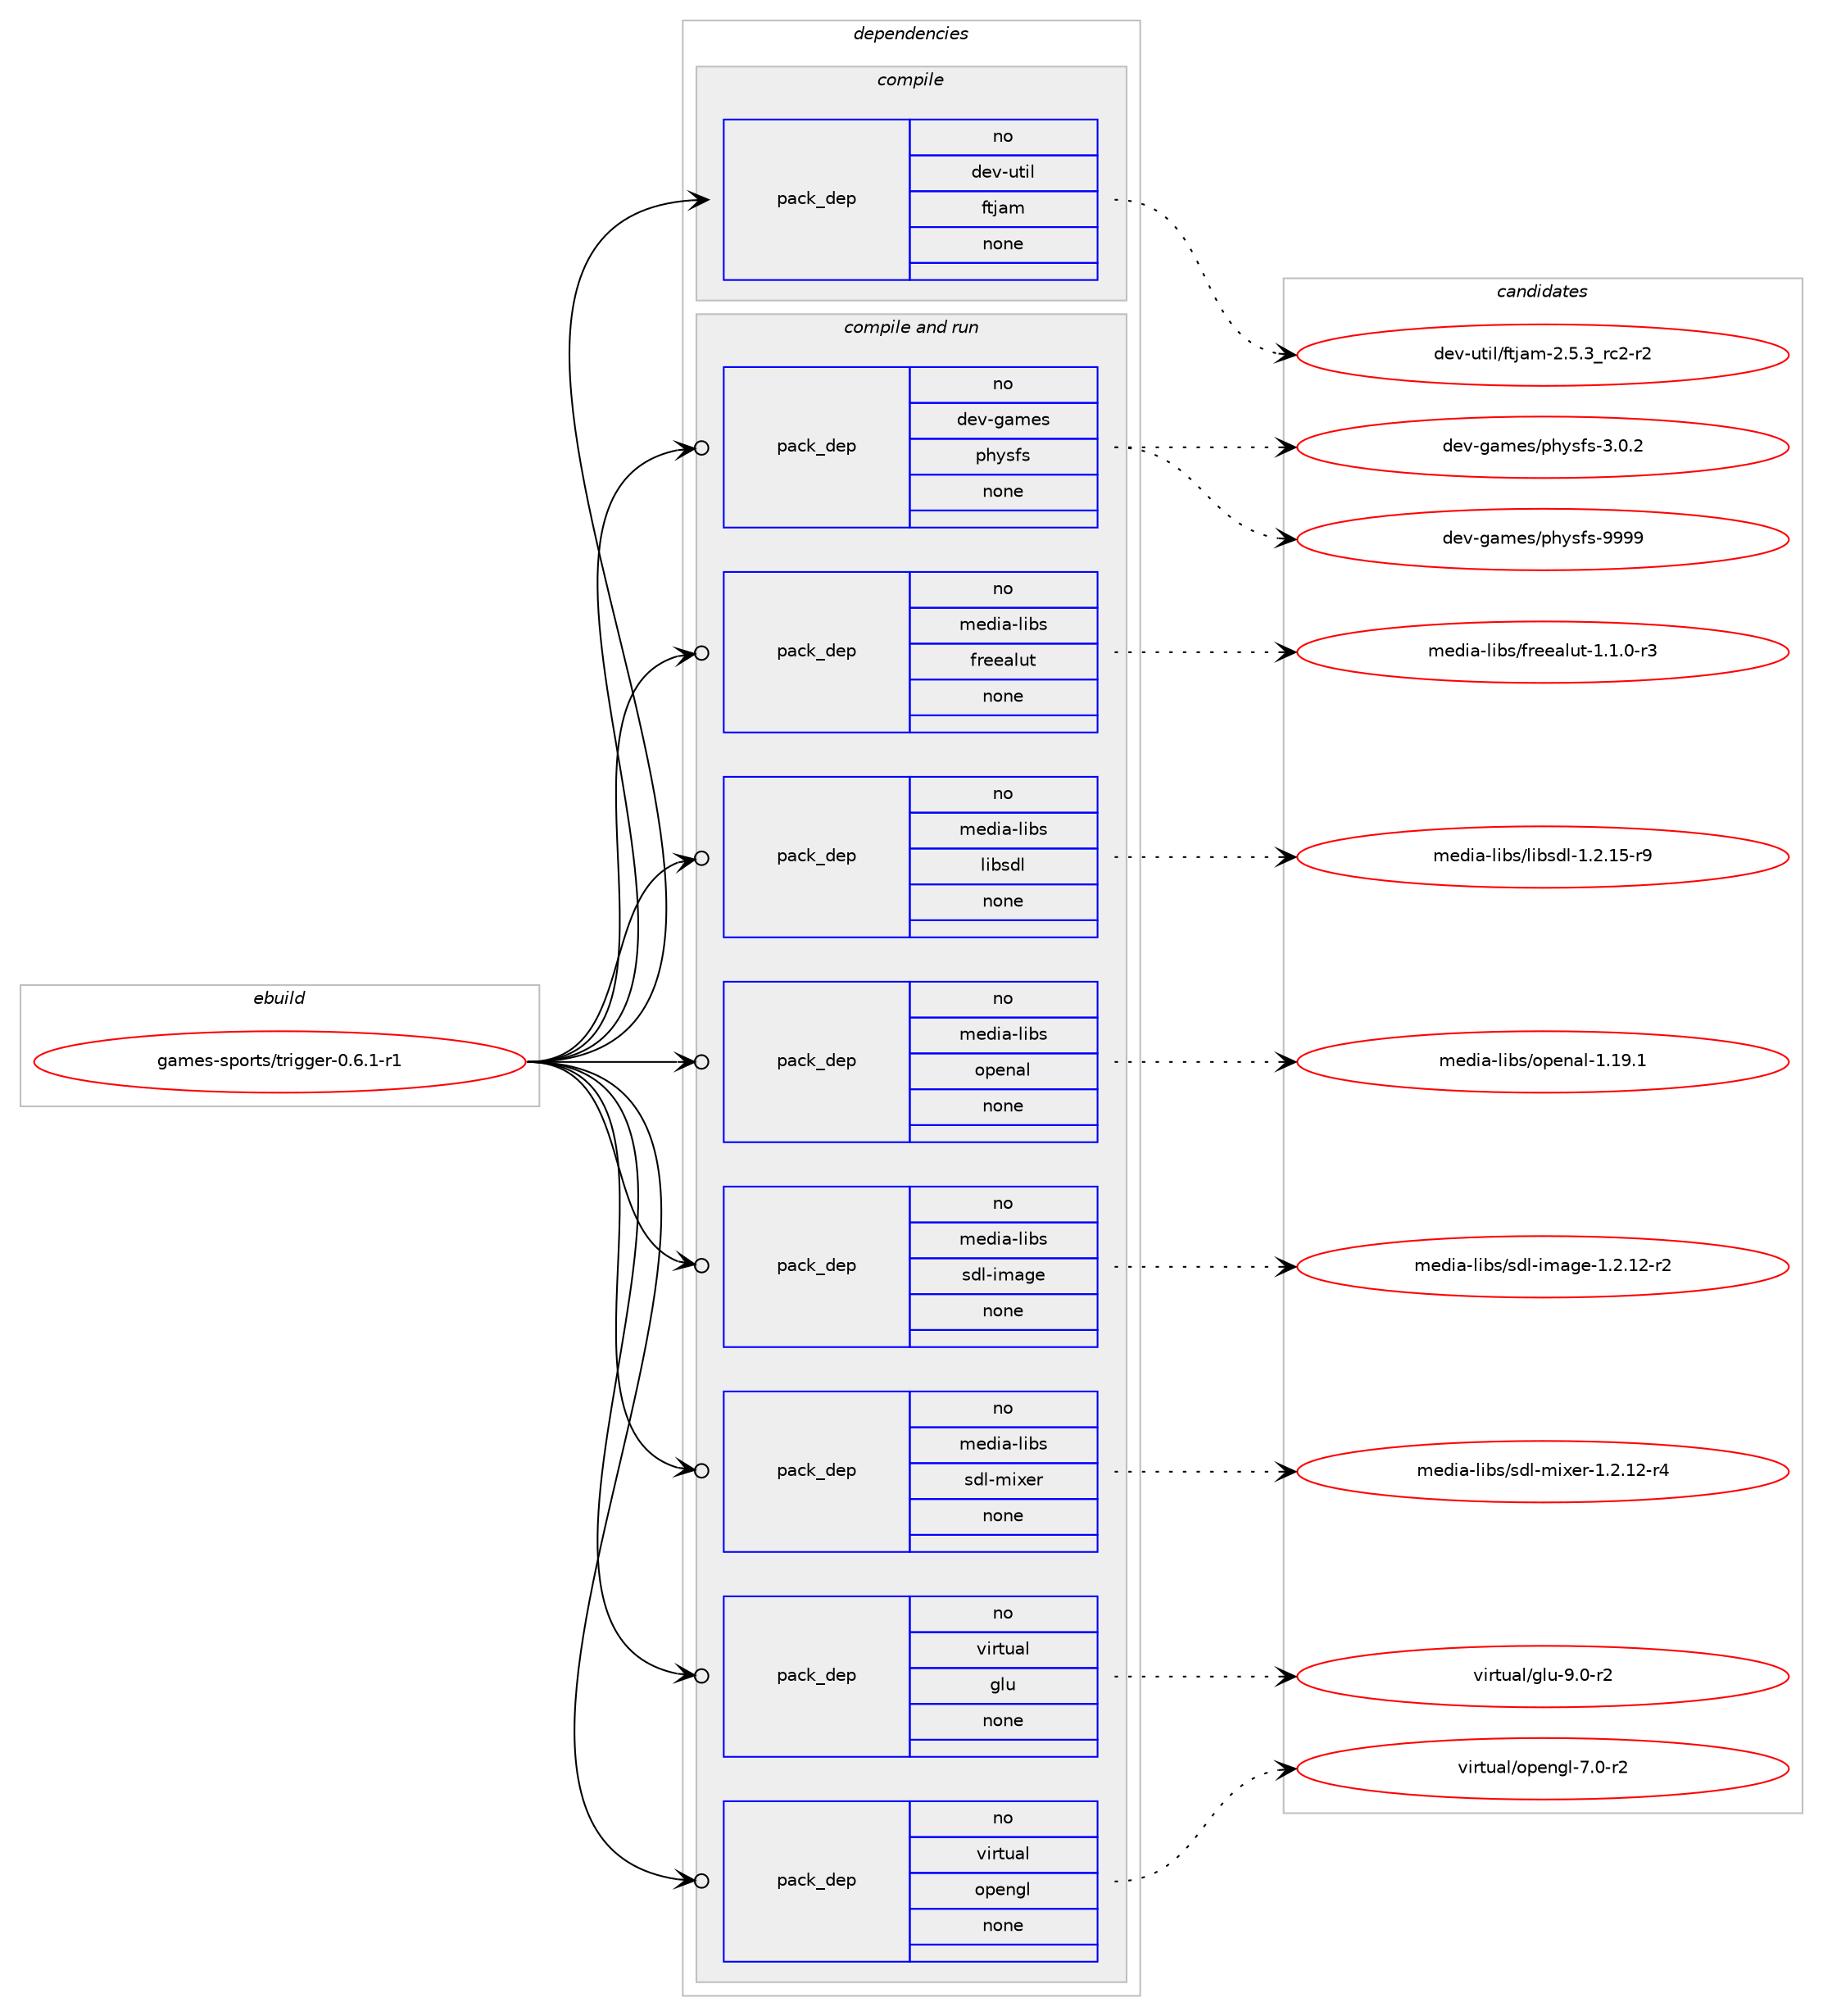 digraph prolog {

# *************
# Graph options
# *************

newrank=true;
concentrate=true;
compound=true;
graph [rankdir=LR,fontname=Helvetica,fontsize=10,ranksep=1.5];#, ranksep=2.5, nodesep=0.2];
edge  [arrowhead=vee];
node  [fontname=Helvetica,fontsize=10];

# **********
# The ebuild
# **********

subgraph cluster_leftcol {
color=gray;
rank=same;
label=<<i>ebuild</i>>;
id [label="games-sports/trigger-0.6.1-r1", color=red, width=4, href="../games-sports/trigger-0.6.1-r1.svg"];
}

# ****************
# The dependencies
# ****************

subgraph cluster_midcol {
color=gray;
label=<<i>dependencies</i>>;
subgraph cluster_compile {
fillcolor="#eeeeee";
style=filled;
label=<<i>compile</i>>;
subgraph pack545560 {
dependency743310 [label=<<TABLE BORDER="0" CELLBORDER="1" CELLSPACING="0" CELLPADDING="4" WIDTH="220"><TR><TD ROWSPAN="6" CELLPADDING="30">pack_dep</TD></TR><TR><TD WIDTH="110">no</TD></TR><TR><TD>dev-util</TD></TR><TR><TD>ftjam</TD></TR><TR><TD>none</TD></TR><TR><TD></TD></TR></TABLE>>, shape=none, color=blue];
}
id:e -> dependency743310:w [weight=20,style="solid",arrowhead="vee"];
}
subgraph cluster_compileandrun {
fillcolor="#eeeeee";
style=filled;
label=<<i>compile and run</i>>;
subgraph pack545561 {
dependency743311 [label=<<TABLE BORDER="0" CELLBORDER="1" CELLSPACING="0" CELLPADDING="4" WIDTH="220"><TR><TD ROWSPAN="6" CELLPADDING="30">pack_dep</TD></TR><TR><TD WIDTH="110">no</TD></TR><TR><TD>dev-games</TD></TR><TR><TD>physfs</TD></TR><TR><TD>none</TD></TR><TR><TD></TD></TR></TABLE>>, shape=none, color=blue];
}
id:e -> dependency743311:w [weight=20,style="solid",arrowhead="odotvee"];
subgraph pack545562 {
dependency743312 [label=<<TABLE BORDER="0" CELLBORDER="1" CELLSPACING="0" CELLPADDING="4" WIDTH="220"><TR><TD ROWSPAN="6" CELLPADDING="30">pack_dep</TD></TR><TR><TD WIDTH="110">no</TD></TR><TR><TD>media-libs</TD></TR><TR><TD>freealut</TD></TR><TR><TD>none</TD></TR><TR><TD></TD></TR></TABLE>>, shape=none, color=blue];
}
id:e -> dependency743312:w [weight=20,style="solid",arrowhead="odotvee"];
subgraph pack545563 {
dependency743313 [label=<<TABLE BORDER="0" CELLBORDER="1" CELLSPACING="0" CELLPADDING="4" WIDTH="220"><TR><TD ROWSPAN="6" CELLPADDING="30">pack_dep</TD></TR><TR><TD WIDTH="110">no</TD></TR><TR><TD>media-libs</TD></TR><TR><TD>libsdl</TD></TR><TR><TD>none</TD></TR><TR><TD></TD></TR></TABLE>>, shape=none, color=blue];
}
id:e -> dependency743313:w [weight=20,style="solid",arrowhead="odotvee"];
subgraph pack545564 {
dependency743314 [label=<<TABLE BORDER="0" CELLBORDER="1" CELLSPACING="0" CELLPADDING="4" WIDTH="220"><TR><TD ROWSPAN="6" CELLPADDING="30">pack_dep</TD></TR><TR><TD WIDTH="110">no</TD></TR><TR><TD>media-libs</TD></TR><TR><TD>openal</TD></TR><TR><TD>none</TD></TR><TR><TD></TD></TR></TABLE>>, shape=none, color=blue];
}
id:e -> dependency743314:w [weight=20,style="solid",arrowhead="odotvee"];
subgraph pack545565 {
dependency743315 [label=<<TABLE BORDER="0" CELLBORDER="1" CELLSPACING="0" CELLPADDING="4" WIDTH="220"><TR><TD ROWSPAN="6" CELLPADDING="30">pack_dep</TD></TR><TR><TD WIDTH="110">no</TD></TR><TR><TD>media-libs</TD></TR><TR><TD>sdl-image</TD></TR><TR><TD>none</TD></TR><TR><TD></TD></TR></TABLE>>, shape=none, color=blue];
}
id:e -> dependency743315:w [weight=20,style="solid",arrowhead="odotvee"];
subgraph pack545566 {
dependency743316 [label=<<TABLE BORDER="0" CELLBORDER="1" CELLSPACING="0" CELLPADDING="4" WIDTH="220"><TR><TD ROWSPAN="6" CELLPADDING="30">pack_dep</TD></TR><TR><TD WIDTH="110">no</TD></TR><TR><TD>media-libs</TD></TR><TR><TD>sdl-mixer</TD></TR><TR><TD>none</TD></TR><TR><TD></TD></TR></TABLE>>, shape=none, color=blue];
}
id:e -> dependency743316:w [weight=20,style="solid",arrowhead="odotvee"];
subgraph pack545567 {
dependency743317 [label=<<TABLE BORDER="0" CELLBORDER="1" CELLSPACING="0" CELLPADDING="4" WIDTH="220"><TR><TD ROWSPAN="6" CELLPADDING="30">pack_dep</TD></TR><TR><TD WIDTH="110">no</TD></TR><TR><TD>virtual</TD></TR><TR><TD>glu</TD></TR><TR><TD>none</TD></TR><TR><TD></TD></TR></TABLE>>, shape=none, color=blue];
}
id:e -> dependency743317:w [weight=20,style="solid",arrowhead="odotvee"];
subgraph pack545568 {
dependency743318 [label=<<TABLE BORDER="0" CELLBORDER="1" CELLSPACING="0" CELLPADDING="4" WIDTH="220"><TR><TD ROWSPAN="6" CELLPADDING="30">pack_dep</TD></TR><TR><TD WIDTH="110">no</TD></TR><TR><TD>virtual</TD></TR><TR><TD>opengl</TD></TR><TR><TD>none</TD></TR><TR><TD></TD></TR></TABLE>>, shape=none, color=blue];
}
id:e -> dependency743318:w [weight=20,style="solid",arrowhead="odotvee"];
}
subgraph cluster_run {
fillcolor="#eeeeee";
style=filled;
label=<<i>run</i>>;
}
}

# **************
# The candidates
# **************

subgraph cluster_choices {
rank=same;
color=gray;
label=<<i>candidates</i>>;

subgraph choice545560 {
color=black;
nodesep=1;
choice1001011184511711610510847102116106971094550465346519511499504511450 [label="dev-util/ftjam-2.5.3_rc2-r2", color=red, width=4,href="../dev-util/ftjam-2.5.3_rc2-r2.svg"];
dependency743310:e -> choice1001011184511711610510847102116106971094550465346519511499504511450:w [style=dotted,weight="100"];
}
subgraph choice545561 {
color=black;
nodesep=1;
choice100101118451039710910111547112104121115102115455146484650 [label="dev-games/physfs-3.0.2", color=red, width=4,href="../dev-games/physfs-3.0.2.svg"];
choice1001011184510397109101115471121041211151021154557575757 [label="dev-games/physfs-9999", color=red, width=4,href="../dev-games/physfs-9999.svg"];
dependency743311:e -> choice100101118451039710910111547112104121115102115455146484650:w [style=dotted,weight="100"];
dependency743311:e -> choice1001011184510397109101115471121041211151021154557575757:w [style=dotted,weight="100"];
}
subgraph choice545562 {
color=black;
nodesep=1;
choice10910110010597451081059811547102114101101971081171164549464946484511451 [label="media-libs/freealut-1.1.0-r3", color=red, width=4,href="../media-libs/freealut-1.1.0-r3.svg"];
dependency743312:e -> choice10910110010597451081059811547102114101101971081171164549464946484511451:w [style=dotted,weight="100"];
}
subgraph choice545563 {
color=black;
nodesep=1;
choice1091011001059745108105981154710810598115100108454946504649534511457 [label="media-libs/libsdl-1.2.15-r9", color=red, width=4,href="../media-libs/libsdl-1.2.15-r9.svg"];
dependency743313:e -> choice1091011001059745108105981154710810598115100108454946504649534511457:w [style=dotted,weight="100"];
}
subgraph choice545564 {
color=black;
nodesep=1;
choice109101100105974510810598115471111121011109710845494649574649 [label="media-libs/openal-1.19.1", color=red, width=4,href="../media-libs/openal-1.19.1.svg"];
dependency743314:e -> choice109101100105974510810598115471111121011109710845494649574649:w [style=dotted,weight="100"];
}
subgraph choice545565 {
color=black;
nodesep=1;
choice109101100105974510810598115471151001084510510997103101454946504649504511450 [label="media-libs/sdl-image-1.2.12-r2", color=red, width=4,href="../media-libs/sdl-image-1.2.12-r2.svg"];
dependency743315:e -> choice109101100105974510810598115471151001084510510997103101454946504649504511450:w [style=dotted,weight="100"];
}
subgraph choice545566 {
color=black;
nodesep=1;
choice1091011001059745108105981154711510010845109105120101114454946504649504511452 [label="media-libs/sdl-mixer-1.2.12-r4", color=red, width=4,href="../media-libs/sdl-mixer-1.2.12-r4.svg"];
dependency743316:e -> choice1091011001059745108105981154711510010845109105120101114454946504649504511452:w [style=dotted,weight="100"];
}
subgraph choice545567 {
color=black;
nodesep=1;
choice1181051141161179710847103108117455746484511450 [label="virtual/glu-9.0-r2", color=red, width=4,href="../virtual/glu-9.0-r2.svg"];
dependency743317:e -> choice1181051141161179710847103108117455746484511450:w [style=dotted,weight="100"];
}
subgraph choice545568 {
color=black;
nodesep=1;
choice1181051141161179710847111112101110103108455546484511450 [label="virtual/opengl-7.0-r2", color=red, width=4,href="../virtual/opengl-7.0-r2.svg"];
dependency743318:e -> choice1181051141161179710847111112101110103108455546484511450:w [style=dotted,weight="100"];
}
}

}
